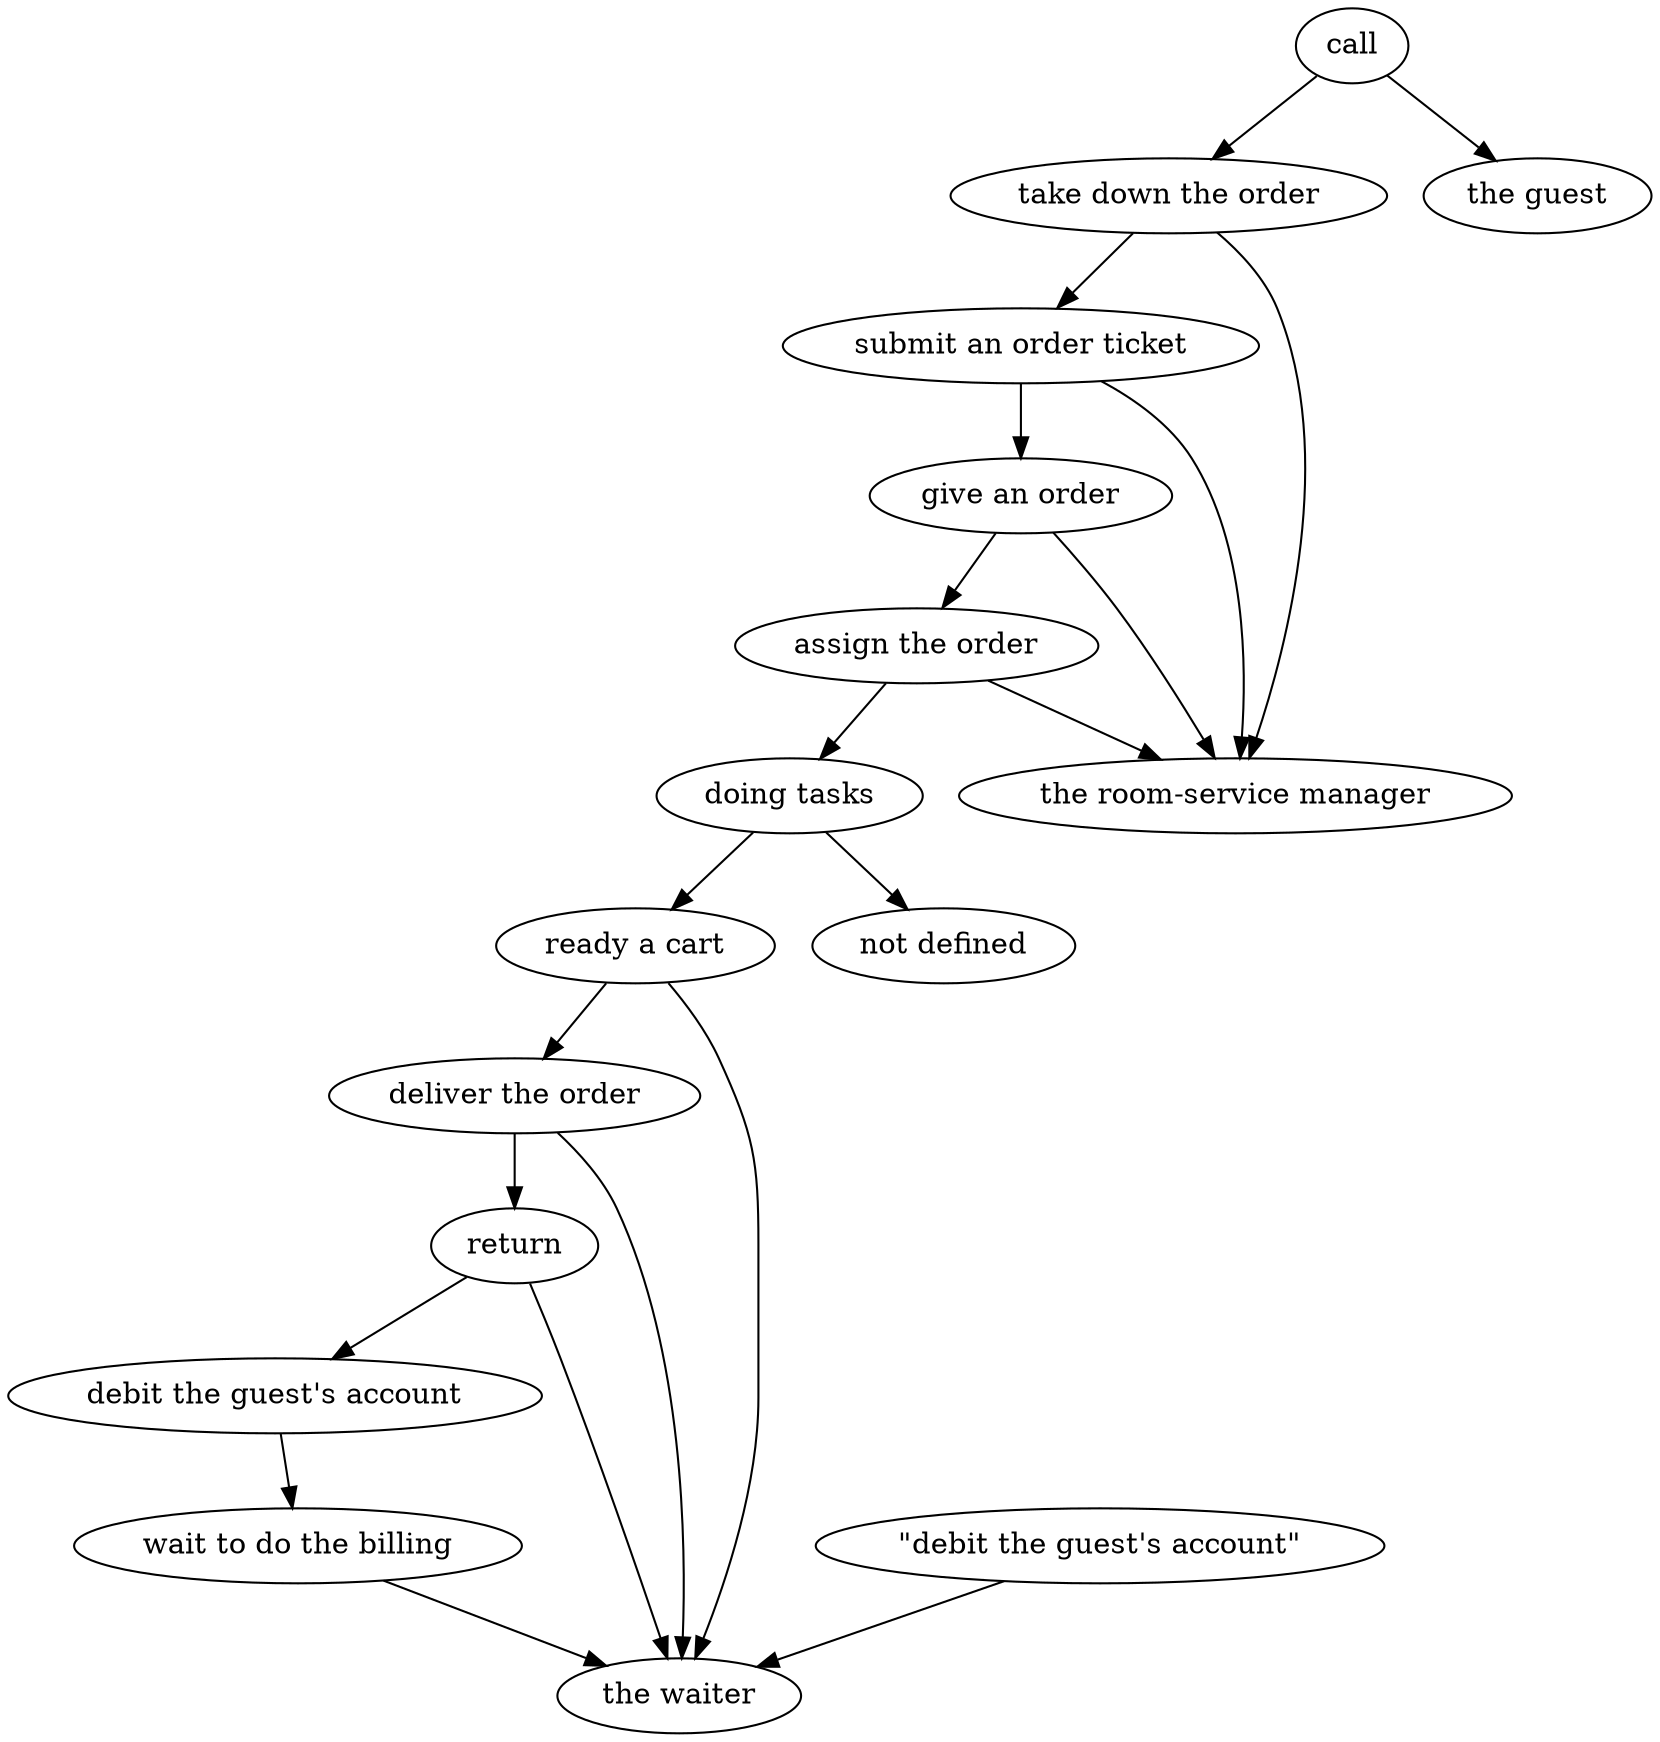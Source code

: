 strict digraph "doc-1.3" {
	graph [name="doc-1.3"];
	call	[attrs="{'type': 'Activity', 'label': 'call'}"];
	"take down the order"	[attrs="{'type': 'Activity', 'label': 'take down the order'}"];
	call -> "take down the order"	[attrs="{'type': 'flow', 'label': 'flow'}"];
	"the guest"	[attrs="{'type': 'Actor', 'label': 'the guest'}"];
	call -> "the guest"	[attrs="{'type': 'actor performer', 'label': 'actor performer'}"];
	"submit an order ticket"	[attrs="{'type': 'Activity', 'label': 'submit an order ticket'}"];
	"take down the order" -> "submit an order ticket"	[attrs="{'type': 'flow', 'label': 'flow'}"];
	"the room-service manager"	[attrs="{'type': 'Actor', 'label': 'the room-service manager'}"];
	"take down the order" -> "the room-service manager"	[attrs="{'type': 'actor performer', 'label': 'actor performer'}"];
	"give an order"	[attrs="{'type': 'Activity', 'label': 'give an order'}"];
	"submit an order ticket" -> "give an order"	[attrs="{'type': 'flow', 'label': 'flow'}"];
	"submit an order ticket" -> "the room-service manager"	[attrs="{'type': 'actor performer', 'label': 'actor performer'}"];
	"assign the order"	[attrs="{'type': 'Activity', 'label': 'assign the order'}"];
	"give an order" -> "assign the order"	[attrs="{'type': 'flow', 'label': 'flow'}"];
	"give an order" -> "the room-service manager"	[attrs="{'type': 'actor performer', 'label': 'actor performer'}"];
	"doing tasks"	[attrs="{'type': 'Activity', 'label': 'doing tasks'}"];
	"assign the order" -> "doing tasks"	[attrs="{'type': 'flow', 'label': 'flow'}"];
	"assign the order" -> "the room-service manager"	[attrs="{'type': 'actor performer', 'label': 'actor performer'}"];
	"ready a cart"	[attrs="{'type': 'Activity', 'label': 'ready a cart'}"];
	"doing tasks" -> "ready a cart"	[attrs="{'type': 'flow', 'label': 'flow'}"];
	"not defined"	[attrs="{'type': 'Actor', 'label': 'not defined'}"];
	"doing tasks" -> "not defined"	[attrs="{'type': 'actor performer', 'label': 'actor performer'}"];
	"deliver the order"	[attrs="{'type': 'Activity', 'label': 'deliver the order'}"];
	"ready a cart" -> "deliver the order"	[attrs="{'type': 'flow', 'label': 'flow'}"];
	"the waiter"	[attrs="{'type': 'Actor', 'label': 'the waiter'}"];
	"ready a cart" -> "the waiter"	[attrs="{'type': 'actor performer', 'label': 'actor performer'}"];
	return	[attrs="{'type': 'Activity', 'label': 'return'}"];
	"deliver the order" -> return	[attrs="{'type': 'flow', 'label': 'flow'}"];
	"deliver the order" -> "the waiter"	[attrs="{'type': 'actor performer', 'label': 'actor performer'}"];
	"debit the guest's account"	[attrs="{'type': 'Activity', 'label': \"debit the guest's account\"}"];
	return -> "debit the guest's account"	[attrs="{'type': 'flow', 'label': 'flow'}"];
	return -> "the waiter"	[attrs="{'type': 'actor performer', 'label': 'actor performer'}"];
	"wait to do the billing"	[attrs="{'type': 'Activity', 'label': 'wait to do the billing'}"];
	"debit the guest's account" -> "wait to do the billing"	[attrs="{'type': 'flow', 'label': 'flow'}"];
	"wait to do the billing" -> "the waiter"	[attrs="{'type': 'actor performer', 'label': 'actor performer'}"];
	"\"debit the guest's account\""	[attrs="{'type': 'Activity', 'label': '\"debit the guest\'s account\"'}"];
	"\"debit the guest's account\"" -> "the waiter"	[attrs="{'type': 'actor performer', 'label': 'actor performer'}"];
}
